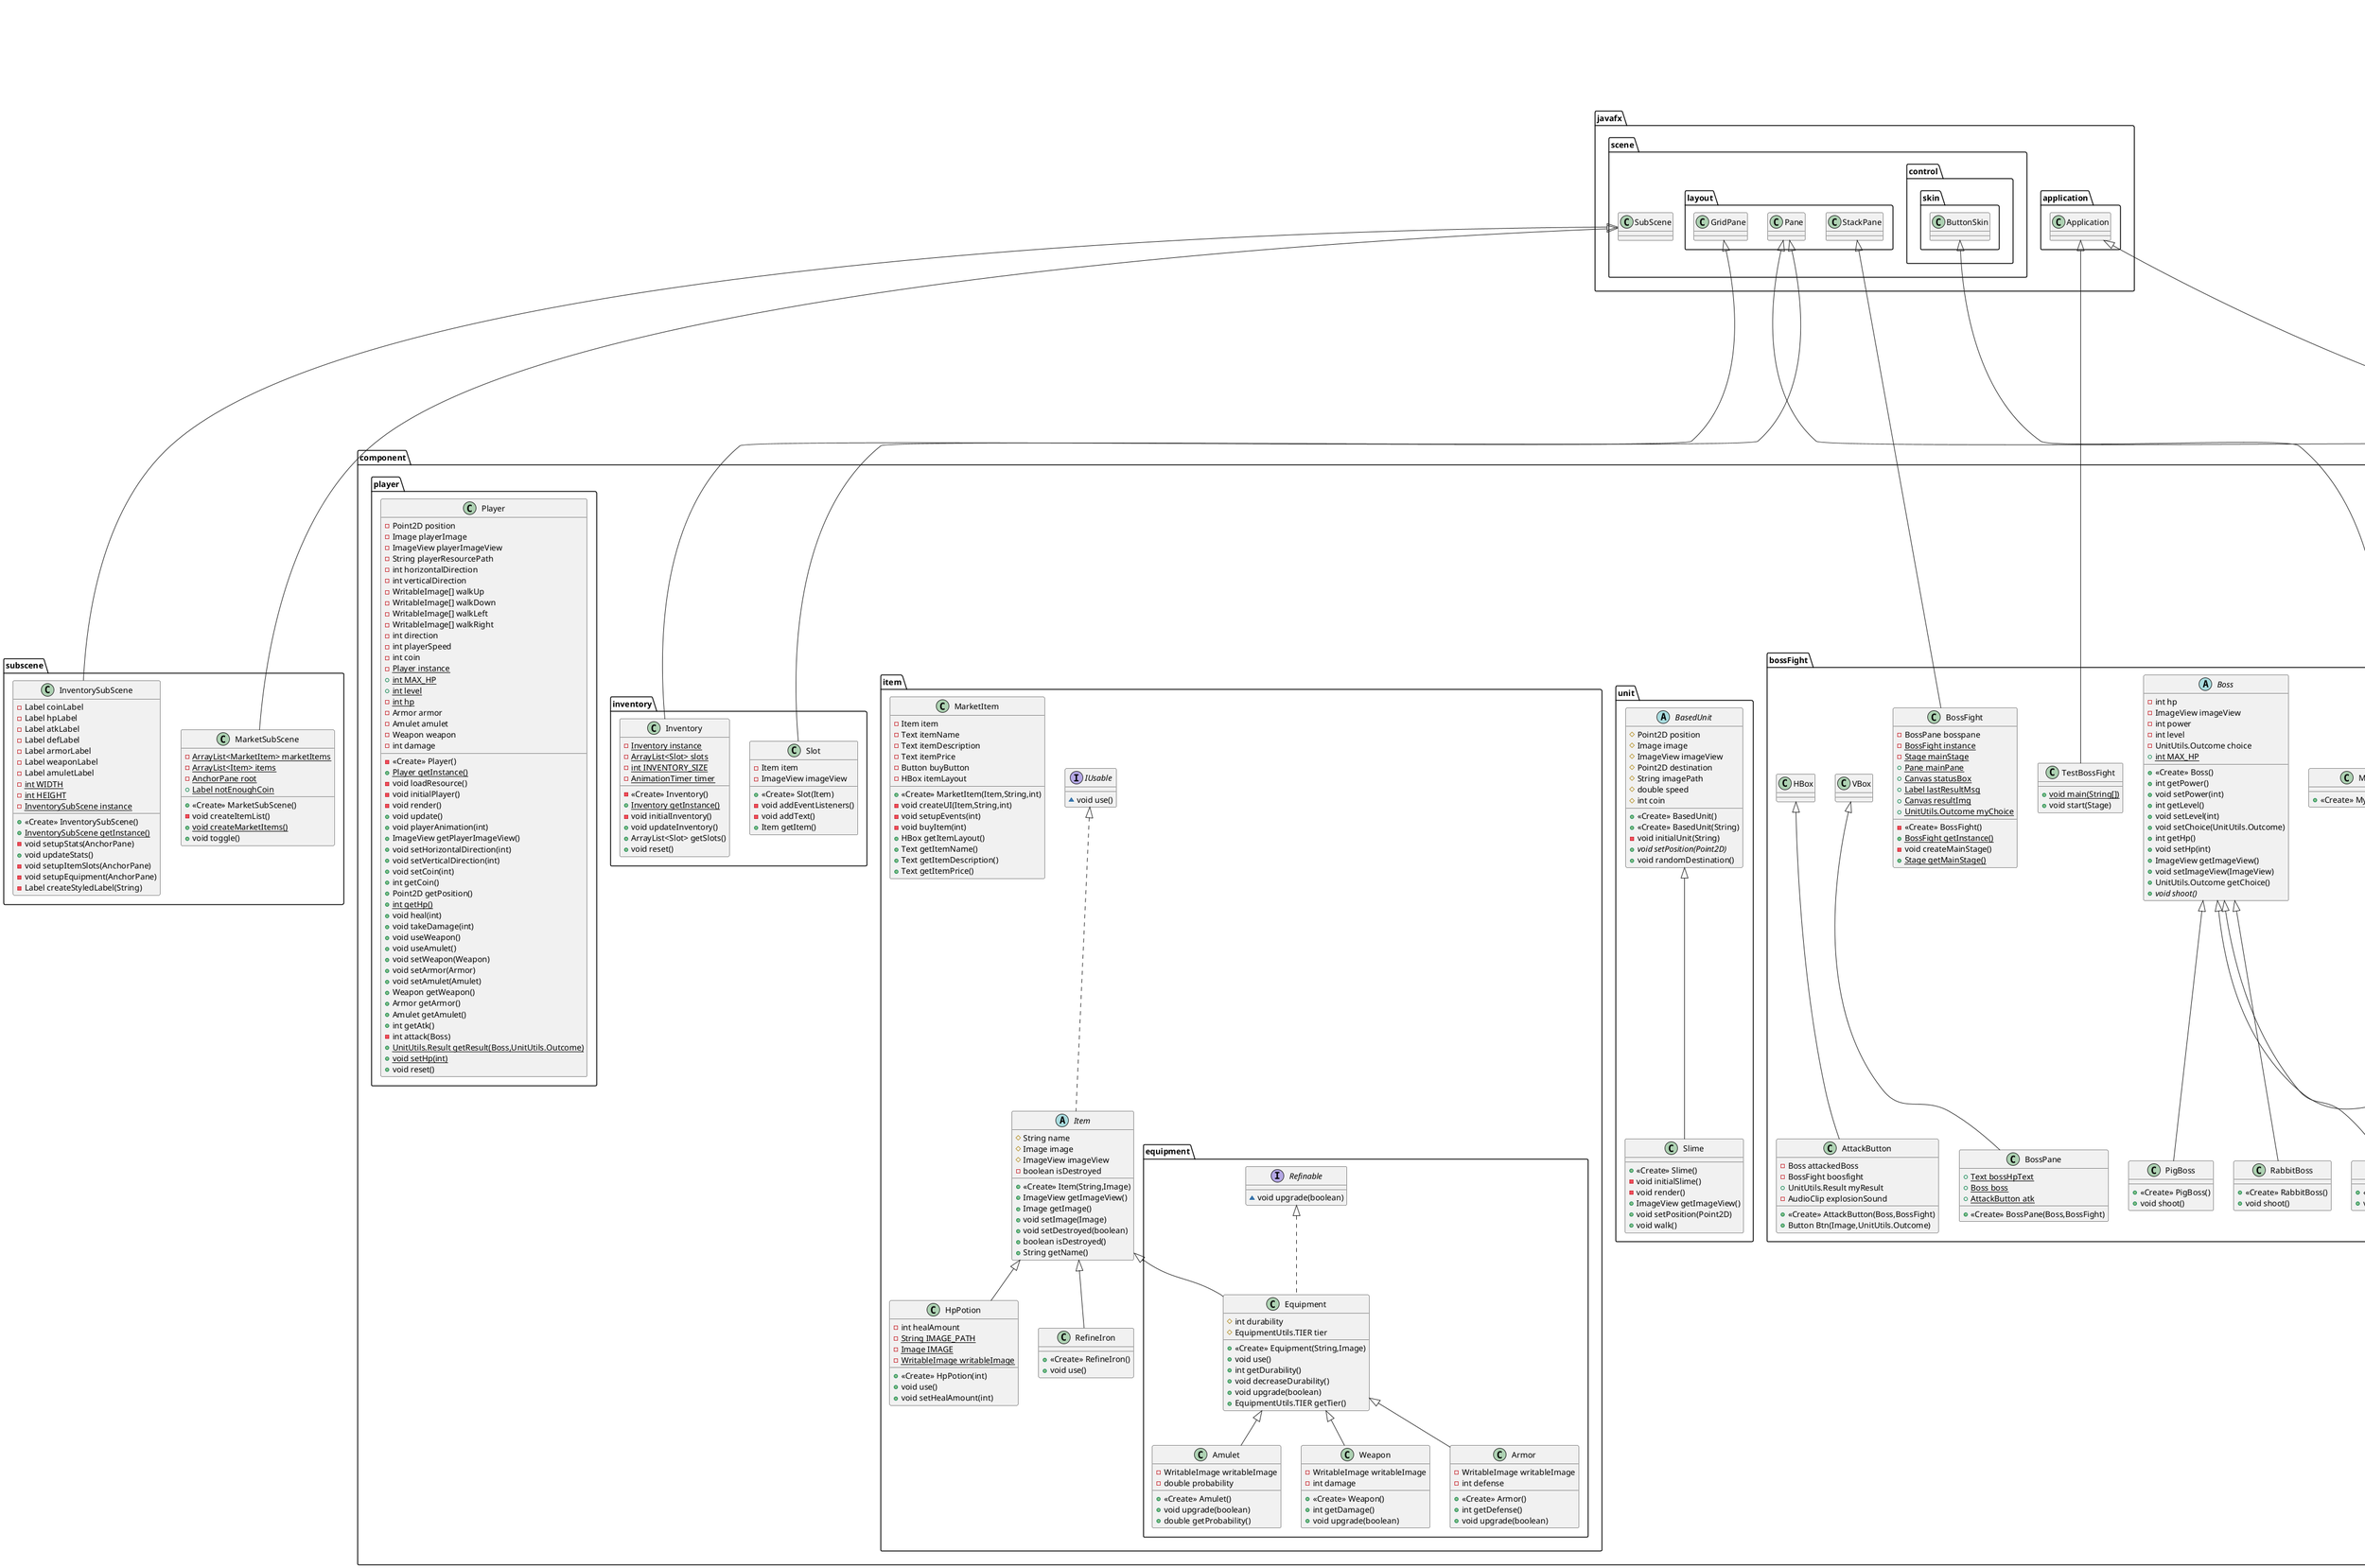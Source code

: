 @startuml
class subscene.MarketSubScene {
- {static} ArrayList<MarketItem> marketItems
- {static} ArrayList<Item> items
- {static} AnchorPane root
+ {static} Label notEnoughCoin
+ <<Create>> MarketSubScene()
- void createItemList()
+ {static} void createMarketItems()
+ void toggle()
}
class component.bossFight.Status {
- BossFight bossFight
+ <<Create>> Status(BossFight)
+ {static} void drawResultImg(Canvas)
+ {static} void showMsg(Canvas)
+ {static} void drawStatusBox(Canvas)
+ {static} void drawStatusMsg(Canvas)
+ {static} void drawBossConquered(BossFight)
+ {static} void drawGameOver(BossFight)
+ {static} void drawLastResultMsg(Label)
}
abstract class component.unit.BasedUnit {
# Point2D position
# Image image
# ImageView imageView
# Point2D destination
# String imagePath
# double speed
# int coin
+ <<Create>> BasedUnit()
+ <<Create>> BasedUnit(String)
- void initialUnit(String)
+ {abstract}void setPosition(Point2D)
+ void randomDestination()
}
class component.item.equipment.Amulet {
- WritableImage writableImage
- double probability
+ <<Create>> Amulet()
+ void upgrade(boolean)
+ double getProbability()
}
interface component.item.IUsable {
~ void use()
}
class component.item.equipment.Equipment {
# int durability
# EquipmentUtils.TIER tier
+ <<Create>> Equipment(String,Image)
+ void use()
+ int getDurability()
+ void decreaseDurability()
+ void upgrade(boolean)
+ EquipmentUtils.TIER getTier()
}
class view.ViewManager {
+ {static} int WINDOW_WIDTH
+ {static} int WINDOW_HEIGHT
- AnchorPane mainPane
- Stage mainStage
- Scene mainScene
- Button startButton
- Button exitButton
- {static} ViewManager instance
- <<Create>> ViewManager()
+ {static} ViewManager getInstance()
- void createMainStage()
+ Stage getMainStage()
- void createButtons()
- void createStartButton()
- void createExitButton()
}
class utils.EquipmentUtils {
- {static} String IMAGE_PATH
- {static} Image IMAGE
- {static} String IMAGE_PATH2
- {static} Image IMAGE2
+ {static} Image getImage(Equipment)
+ {static} Image getRefineIronImage()
}
enum utils.TIER {
+  Bronze
+  Iron
+  Steel
+  Silver
+  Gold
+  Diamond
+  Mythril
+  Adamantium
+  Orichalcum
+  Excalibur
}
class component.bossFight.MyButtonSkin {
+ <<Create>> MyButtonSkin(Button)
}
class component.item.equipment.Weapon {
- WritableImage writableImage
- int damage
+ <<Create>> Weapon()
+ int getDamage()
+ void upgrade(boolean)
}
class component.bossFight.UnitUtils {
+ {static} Outcome generateOutcome(double,double,double)
+ {static} int evaluate(Outcome,Outcome)
+ {static} Image outcomeToImage(Outcome)
}
enum component.bossFight.Outcome {
+  ROCK
+  PAPER
+  SCISSORS
}
enum component.bossFight.Result {
+  WIN
+  LOSS
+  DRAW
}
class component.unit.Slime {
+ <<Create>> Slime()
- void initialSlime()
- void render()
+ ImageView getImageView()
+ void setPosition(Point2D)
+ void walk()
}
class component.inventory.Slot {
- Item item
- ImageView imageView
+ <<Create>> Slot(Item)
- void addEventListeners()
- void addText()
+ Item getItem()
}
class component.bossFight.PigBoss {
+ <<Create>> PigBoss()
+ void shoot()
}
class component.bossFight.RabbitBoss {
+ <<Create>> RabbitBoss()
+ void shoot()
}
class utils.TileRenderer {
- {static} String filePath
- {static} Image tileSet
+ {static} int TILE_SIZE
+ {static} Image getTile(char)
}
class application.Main {
+ {static} void main(String[])
+ void start(Stage)
}
class component.bossFight.BossPane {
+ {static} Text bossHpText
+ {static} Boss boss
+ {static} AttackButton atk
+ <<Create>> BossPane(Boss,BossFight)
}
class component.inventory.Inventory {
- {static} Inventory instance
- {static} ArrayList<Slot> slots
- {static} int INVENTORY_SIZE
- {static} AnimationTimer timer
- <<Create>> Inventory()
+ {static} Inventory getInstance()
- void initialInventory()
+ void updateInventory()
+ ArrayList<Slot> getSlots()
+ void reset()
}
abstract class component.bossFight.Boss {
- int hp
- ImageView imageView
- int power
- int level
- UnitUtils.Outcome choice
+ {static} int MAX_HP
+ <<Create>> Boss()
+ int getPower()
+ void setPower(int)
+ int getLevel()
+ void setLevel(int)
+ void setChoice(UnitUtils.Outcome)
+ int getHp()
+ void setHp(int)
+ ImageView getImageView()
+ void setImageView(ImageView)
+ UnitUtils.Outcome getChoice()
+ {abstract}void shoot()
}
class component.bossFight.SheepBoss {
+ <<Create>> SheepBoss()
+ void shoot()
}
class component.bossFight.TestBossFight {
+ {static} void main(String[])
+ void start(Stage)
}
class component.item.equipment.Armor {
- WritableImage writableImage
- int defense
+ <<Create>> Armor()
+ int getDefense()
+ void upgrade(boolean)
}
class utils.DayNightLight {
- FadeTransition toNightTransition
- FadeTransition toDayTransition
+ <<Create>> DayNightLight()
+ void toNight()
+ void toDay()
}
class subscene.InventorySubScene {
- Label coinLabel
- Label hpLabel
- Label atkLabel
- Label defLabel
- Label armorLabel
- Label weaponLabel
- Label amuletLabel
- {static} int WIDTH
- {static} int HEIGHT
- {static} InventorySubScene instance
+ <<Create>> InventorySubScene()
+ {static} InventorySubScene getInstance()
- void setupStats(AnchorPane)
+ void updateStats()
- void setupItemSlots(AnchorPane)
- void setupEquipment(AnchorPane)
- Label createStyledLabel(String)
}
class component.bossFight.ChickenBoss {
+ <<Create>> ChickenBoss()
+ void shoot()
}
class view.GameViewManager {
- AnchorPane gamePane
- Scene gameScene
- Stage gameStage
- AnimationTimer gameTimer
- Stage mainStage
- MarketSubScene marketSubScene
- InventorySubScene inventorySubScene
- String stoneResourcePath
- String grass1ResourcePath
- String grass2ResourcePath
+ {static} int TILE_SIZE
- Player player
- ArrayList<Slime> slimes
~ DayNightLight dayNightLight
- {static} GameViewManager instance
- Text playerLevel
- <<Create>> GameViewManager()
+ {static} GameViewManager getInstance()
- void initialGameStage()
- void createDayNightLight()
- void loadResources()
+ void renderSlime(int)
- void renderTile()
- void createListeners()
- void createGameStage()
- void createSubScenes()
+ void createNewGame(Stage)
- void createTeleport()
- void createGameLoop()
- void updateSlime()
- void updateCamera()
+ {static} boolean isOutsideGame(Point2D)
+ Stage getGameStage()
+ void reset()
}
class component.item.HpPotion {
- int healAmount
- {static} String IMAGE_PATH
- {static} Image IMAGE
- {static} WritableImage writableImage
+ <<Create>> HpPotion(int)
+ void use()
+ void setHealAmount(int)
}
interface component.item.equipment.Refinable {
~ void upgrade(boolean)
}
class component.player.Player {
- Point2D position
- Image playerImage
- ImageView playerImageView
- String playerResourcePath
- int horizontalDirection
- int verticalDirection
- WritableImage[] walkUp
- WritableImage[] walkDown
- WritableImage[] walkLeft
- WritableImage[] walkRight
- int direction
- int playerSpeed
- int coin
- {static} Player instance
+ {static} int MAX_HP
+ {static} int level
- {static} int hp
- Armor armor
- Amulet amulet
- Weapon weapon
- int damage
- <<Create>> Player()
+ {static} Player getInstance()
- void loadResource()
- void initialPlayer()
- void render()
+ void update()
+ void playerAnimation(int)
+ ImageView getPlayerImageView()
+ void setHorizontalDirection(int)
+ void setVerticalDirection(int)
+ void setCoin(int)
+ int getCoin()
+ Point2D getPosition()
+ {static} int getHp()
+ void heal(int)
+ void takeDamage(int)
+ void useWeapon()
+ void useAmulet()
+ void setWeapon(Weapon)
+ void setArmor(Armor)
+ void setAmulet(Amulet)
+ Weapon getWeapon()
+ Armor getArmor()
+ Amulet getAmulet()
+ int getAtk()
- int attack(Boss)
+ {static} UnitUtils.Result getResult(Boss,UnitUtils.Outcome)
+ {static} void setHp(int)
+ void reset()
}
class component.bossFight.BossFight {
- BossPane bosspane
- {static} BossFight instance
- {static} Stage mainStage
+ {static} Pane mainPane
+ {static} Canvas statusBox
+ {static} Label lastResultMsg
+ {static} Canvas resultImg
+ {static} UnitUtils.Outcome myChoice
- <<Create>> BossFight()
+ {static} BossFight getInstance()
- void createMainStage()
+ {static} Stage getMainStage()
}
class component.item.MarketItem {
- Item item
- Text itemName
- Text itemDescription
- Text itemPrice
- Button buyButton
- HBox itemLayout
+ <<Create>> MarketItem(Item,String,int)
- void createUI(Item,String,int)
- void setupEvents(int)
- void buyItem(int)
+ HBox getItemLayout()
+ Text getItemName()
+ Text getItemDescription()
+ Text getItemPrice()
}
abstract class component.item.Item {
# String name
# Image image
# ImageView imageView
- boolean isDestroyed
+ <<Create>> Item(String,Image)
+ ImageView getImageView()
+ Image getImage()
+ void setImage(Image)
+ void setDestroyed(boolean)
+ boolean isDestroyed()
+ String getName()
}
class component.item.RefineIron {
+ <<Create>> RefineIron()
+ void use()
}
class component.bossFight.AttackButton {
- Boss attackedBoss
- BossFight boosfight
+ UnitUtils.Result myResult
- AudioClip explosionSound
+ <<Create>> AttackButton(Boss,BossFight)
+ Button Btn(Image,UnitUtils.Outcome)
}


javafx.scene.SubScene <|-- subscene.MarketSubScene
component.item.equipment.Equipment <|-- component.item.equipment.Amulet
component.item.equipment.Refinable <|.. component.item.equipment.Equipment
component.item.Item <|-- component.item.equipment.Equipment
javafx.scene.control.skin.ButtonSkin <|-- component.bossFight.MyButtonSkin
component.item.equipment.Equipment <|-- component.item.equipment.Weapon
component.unit.BasedUnit <|-- component.unit.Slime
javafx.scene.layout.Pane <|-- component.inventory.Slot
component.bossFight.Boss <|-- component.bossFight.PigBoss
component.bossFight.Boss <|-- component.bossFight.RabbitBoss
javafx.application.Application <|-- application.Main
component.bossFight.VBox <|-- component.bossFight.BossPane
javafx.scene.layout.GridPane <|-- component.inventory.Inventory
component.bossFight.Boss <|-- component.bossFight.SheepBoss
javafx.application.Application <|-- component.bossFight.TestBossFight
component.item.equipment.Equipment <|-- component.item.equipment.Armor
javafx.scene.layout.Pane <|-- utils.DayNightLight
javafx.scene.SubScene <|-- subscene.InventorySubScene
component.bossFight.Boss <|-- component.bossFight.ChickenBoss
component.item.Item <|-- component.item.HpPotion
javafx.scene.layout.StackPane <|-- component.bossFight.BossFight
component.item.IUsable <|.. component.item.Item
component.item.Item <|-- component.item.RefineIron
component.bossFight.HBox <|-- component.bossFight.AttackButton
@enduml